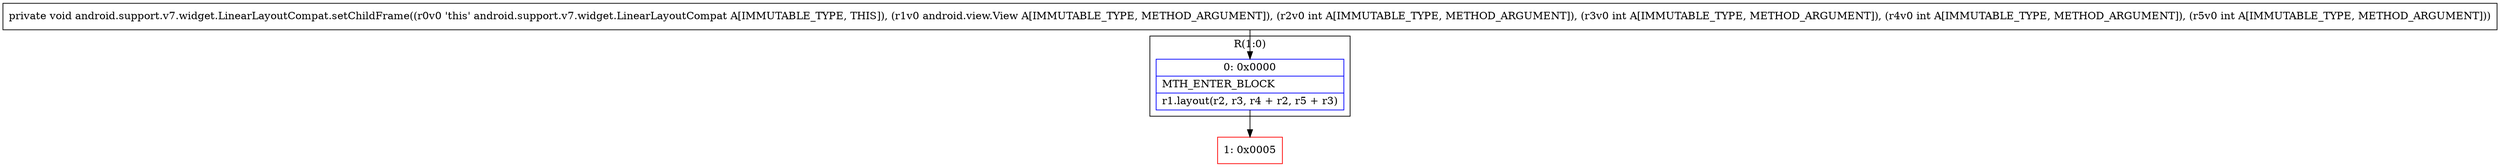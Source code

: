 digraph "CFG forandroid.support.v7.widget.LinearLayoutCompat.setChildFrame(Landroid\/view\/View;IIII)V" {
subgraph cluster_Region_1117936859 {
label = "R(1:0)";
node [shape=record,color=blue];
Node_0 [shape=record,label="{0\:\ 0x0000|MTH_ENTER_BLOCK\l|r1.layout(r2, r3, r4 + r2, r5 + r3)\l}"];
}
Node_1 [shape=record,color=red,label="{1\:\ 0x0005}"];
MethodNode[shape=record,label="{private void android.support.v7.widget.LinearLayoutCompat.setChildFrame((r0v0 'this' android.support.v7.widget.LinearLayoutCompat A[IMMUTABLE_TYPE, THIS]), (r1v0 android.view.View A[IMMUTABLE_TYPE, METHOD_ARGUMENT]), (r2v0 int A[IMMUTABLE_TYPE, METHOD_ARGUMENT]), (r3v0 int A[IMMUTABLE_TYPE, METHOD_ARGUMENT]), (r4v0 int A[IMMUTABLE_TYPE, METHOD_ARGUMENT]), (r5v0 int A[IMMUTABLE_TYPE, METHOD_ARGUMENT])) }"];
MethodNode -> Node_0;
Node_0 -> Node_1;
}

